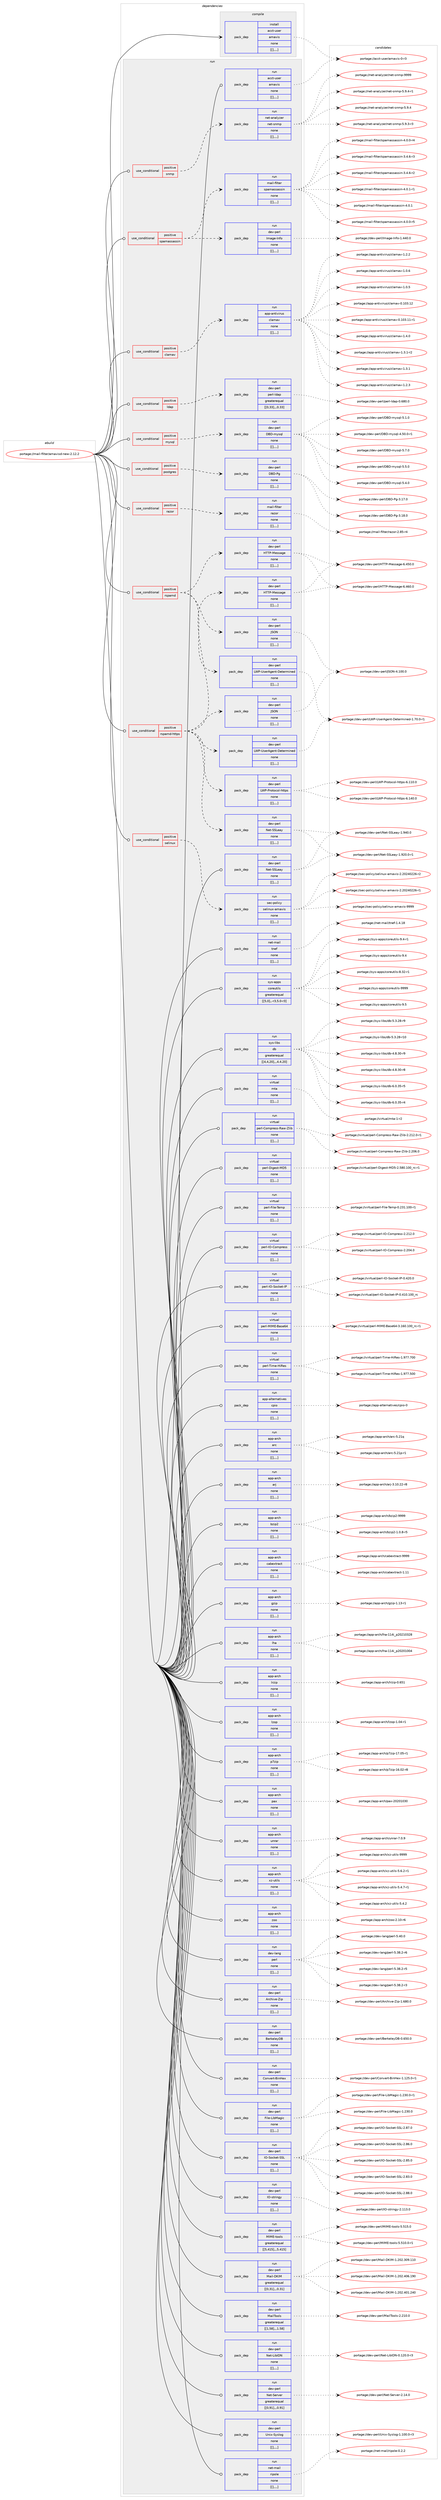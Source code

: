 digraph prolog {

# *************
# Graph options
# *************

newrank=true;
concentrate=true;
compound=true;
graph [rankdir=LR,fontname=Helvetica,fontsize=10,ranksep=1.5];#, ranksep=2.5, nodesep=0.2];
edge  [arrowhead=vee];
node  [fontname=Helvetica,fontsize=10];

# **********
# The ebuild
# **********

subgraph cluster_leftcol {
color=gray;
label=<<i>ebuild</i>>;
id [label="portage://mail-filter/amavisd-new-2.12.2", color=red, width=4, href="../mail-filter/amavisd-new-2.12.2.svg"];
}

# ****************
# The dependencies
# ****************

subgraph cluster_midcol {
color=gray;
label=<<i>dependencies</i>>;
subgraph cluster_compile {
fillcolor="#eeeeee";
style=filled;
label=<<i>compile</i>>;
subgraph pack212046 {
dependency287252 [label=<<TABLE BORDER="0" CELLBORDER="1" CELLSPACING="0" CELLPADDING="4" WIDTH="220"><TR><TD ROWSPAN="6" CELLPADDING="30">pack_dep</TD></TR><TR><TD WIDTH="110">install</TD></TR><TR><TD>acct-user</TD></TR><TR><TD>amavis</TD></TR><TR><TD>none</TD></TR><TR><TD>[[],,,,]</TD></TR></TABLE>>, shape=none, color=blue];
}
id:e -> dependency287252:w [weight=20,style="solid",arrowhead="vee"];
}
subgraph cluster_compileandrun {
fillcolor="#eeeeee";
style=filled;
label=<<i>compile and run</i>>;
}
subgraph cluster_run {
fillcolor="#eeeeee";
style=filled;
label=<<i>run</i>>;
subgraph cond72902 {
dependency287253 [label=<<TABLE BORDER="0" CELLBORDER="1" CELLSPACING="0" CELLPADDING="4"><TR><TD ROWSPAN="3" CELLPADDING="10">use_conditional</TD></TR><TR><TD>positive</TD></TR><TR><TD>clamav</TD></TR></TABLE>>, shape=none, color=red];
subgraph pack212047 {
dependency287254 [label=<<TABLE BORDER="0" CELLBORDER="1" CELLSPACING="0" CELLPADDING="4" WIDTH="220"><TR><TD ROWSPAN="6" CELLPADDING="30">pack_dep</TD></TR><TR><TD WIDTH="110">run</TD></TR><TR><TD>app-antivirus</TD></TR><TR><TD>clamav</TD></TR><TR><TD>none</TD></TR><TR><TD>[[],,,,]</TD></TR></TABLE>>, shape=none, color=blue];
}
dependency287253:e -> dependency287254:w [weight=20,style="dashed",arrowhead="vee"];
}
id:e -> dependency287253:w [weight=20,style="solid",arrowhead="odot"];
subgraph cond72903 {
dependency287255 [label=<<TABLE BORDER="0" CELLBORDER="1" CELLSPACING="0" CELLPADDING="4"><TR><TD ROWSPAN="3" CELLPADDING="10">use_conditional</TD></TR><TR><TD>positive</TD></TR><TR><TD>ldap</TD></TR></TABLE>>, shape=none, color=red];
subgraph pack212048 {
dependency287256 [label=<<TABLE BORDER="0" CELLBORDER="1" CELLSPACING="0" CELLPADDING="4" WIDTH="220"><TR><TD ROWSPAN="6" CELLPADDING="30">pack_dep</TD></TR><TR><TD WIDTH="110">run</TD></TR><TR><TD>dev-perl</TD></TR><TR><TD>perl-ldap</TD></TR><TR><TD>greaterequal</TD></TR><TR><TD>[[0,33],,,0.33]</TD></TR></TABLE>>, shape=none, color=blue];
}
dependency287255:e -> dependency287256:w [weight=20,style="dashed",arrowhead="vee"];
}
id:e -> dependency287255:w [weight=20,style="solid",arrowhead="odot"];
subgraph cond72904 {
dependency287257 [label=<<TABLE BORDER="0" CELLBORDER="1" CELLSPACING="0" CELLPADDING="4"><TR><TD ROWSPAN="3" CELLPADDING="10">use_conditional</TD></TR><TR><TD>positive</TD></TR><TR><TD>mysql</TD></TR></TABLE>>, shape=none, color=red];
subgraph pack212049 {
dependency287258 [label=<<TABLE BORDER="0" CELLBORDER="1" CELLSPACING="0" CELLPADDING="4" WIDTH="220"><TR><TD ROWSPAN="6" CELLPADDING="30">pack_dep</TD></TR><TR><TD WIDTH="110">run</TD></TR><TR><TD>dev-perl</TD></TR><TR><TD>DBD-mysql</TD></TR><TR><TD>none</TD></TR><TR><TD>[[],,,,]</TD></TR></TABLE>>, shape=none, color=blue];
}
dependency287257:e -> dependency287258:w [weight=20,style="dashed",arrowhead="vee"];
}
id:e -> dependency287257:w [weight=20,style="solid",arrowhead="odot"];
subgraph cond72905 {
dependency287259 [label=<<TABLE BORDER="0" CELLBORDER="1" CELLSPACING="0" CELLPADDING="4"><TR><TD ROWSPAN="3" CELLPADDING="10">use_conditional</TD></TR><TR><TD>positive</TD></TR><TR><TD>postgres</TD></TR></TABLE>>, shape=none, color=red];
subgraph pack212050 {
dependency287260 [label=<<TABLE BORDER="0" CELLBORDER="1" CELLSPACING="0" CELLPADDING="4" WIDTH="220"><TR><TD ROWSPAN="6" CELLPADDING="30">pack_dep</TD></TR><TR><TD WIDTH="110">run</TD></TR><TR><TD>dev-perl</TD></TR><TR><TD>DBD-Pg</TD></TR><TR><TD>none</TD></TR><TR><TD>[[],,,,]</TD></TR></TABLE>>, shape=none, color=blue];
}
dependency287259:e -> dependency287260:w [weight=20,style="dashed",arrowhead="vee"];
}
id:e -> dependency287259:w [weight=20,style="solid",arrowhead="odot"];
subgraph cond72906 {
dependency287261 [label=<<TABLE BORDER="0" CELLBORDER="1" CELLSPACING="0" CELLPADDING="4"><TR><TD ROWSPAN="3" CELLPADDING="10">use_conditional</TD></TR><TR><TD>positive</TD></TR><TR><TD>razor</TD></TR></TABLE>>, shape=none, color=red];
subgraph pack212051 {
dependency287262 [label=<<TABLE BORDER="0" CELLBORDER="1" CELLSPACING="0" CELLPADDING="4" WIDTH="220"><TR><TD ROWSPAN="6" CELLPADDING="30">pack_dep</TD></TR><TR><TD WIDTH="110">run</TD></TR><TR><TD>mail-filter</TD></TR><TR><TD>razor</TD></TR><TR><TD>none</TD></TR><TR><TD>[[],,,,]</TD></TR></TABLE>>, shape=none, color=blue];
}
dependency287261:e -> dependency287262:w [weight=20,style="dashed",arrowhead="vee"];
}
id:e -> dependency287261:w [weight=20,style="solid",arrowhead="odot"];
subgraph cond72907 {
dependency287263 [label=<<TABLE BORDER="0" CELLBORDER="1" CELLSPACING="0" CELLPADDING="4"><TR><TD ROWSPAN="3" CELLPADDING="10">use_conditional</TD></TR><TR><TD>positive</TD></TR><TR><TD>rspamd</TD></TR></TABLE>>, shape=none, color=red];
subgraph pack212052 {
dependency287264 [label=<<TABLE BORDER="0" CELLBORDER="1" CELLSPACING="0" CELLPADDING="4" WIDTH="220"><TR><TD ROWSPAN="6" CELLPADDING="30">pack_dep</TD></TR><TR><TD WIDTH="110">run</TD></TR><TR><TD>dev-perl</TD></TR><TR><TD>HTTP-Message</TD></TR><TR><TD>none</TD></TR><TR><TD>[[],,,,]</TD></TR></TABLE>>, shape=none, color=blue];
}
dependency287263:e -> dependency287264:w [weight=20,style="dashed",arrowhead="vee"];
subgraph pack212053 {
dependency287265 [label=<<TABLE BORDER="0" CELLBORDER="1" CELLSPACING="0" CELLPADDING="4" WIDTH="220"><TR><TD ROWSPAN="6" CELLPADDING="30">pack_dep</TD></TR><TR><TD WIDTH="110">run</TD></TR><TR><TD>dev-perl</TD></TR><TR><TD>JSON</TD></TR><TR><TD>none</TD></TR><TR><TD>[[],,,,]</TD></TR></TABLE>>, shape=none, color=blue];
}
dependency287263:e -> dependency287265:w [weight=20,style="dashed",arrowhead="vee"];
subgraph pack212054 {
dependency287266 [label=<<TABLE BORDER="0" CELLBORDER="1" CELLSPACING="0" CELLPADDING="4" WIDTH="220"><TR><TD ROWSPAN="6" CELLPADDING="30">pack_dep</TD></TR><TR><TD WIDTH="110">run</TD></TR><TR><TD>dev-perl</TD></TR><TR><TD>LWP-UserAgent-Determined</TD></TR><TR><TD>none</TD></TR><TR><TD>[[],,,,]</TD></TR></TABLE>>, shape=none, color=blue];
}
dependency287263:e -> dependency287266:w [weight=20,style="dashed",arrowhead="vee"];
}
id:e -> dependency287263:w [weight=20,style="solid",arrowhead="odot"];
subgraph cond72908 {
dependency287267 [label=<<TABLE BORDER="0" CELLBORDER="1" CELLSPACING="0" CELLPADDING="4"><TR><TD ROWSPAN="3" CELLPADDING="10">use_conditional</TD></TR><TR><TD>positive</TD></TR><TR><TD>rspamd-https</TD></TR></TABLE>>, shape=none, color=red];
subgraph pack212055 {
dependency287268 [label=<<TABLE BORDER="0" CELLBORDER="1" CELLSPACING="0" CELLPADDING="4" WIDTH="220"><TR><TD ROWSPAN="6" CELLPADDING="30">pack_dep</TD></TR><TR><TD WIDTH="110">run</TD></TR><TR><TD>dev-perl</TD></TR><TR><TD>HTTP-Message</TD></TR><TR><TD>none</TD></TR><TR><TD>[[],,,,]</TD></TR></TABLE>>, shape=none, color=blue];
}
dependency287267:e -> dependency287268:w [weight=20,style="dashed",arrowhead="vee"];
subgraph pack212056 {
dependency287269 [label=<<TABLE BORDER="0" CELLBORDER="1" CELLSPACING="0" CELLPADDING="4" WIDTH="220"><TR><TD ROWSPAN="6" CELLPADDING="30">pack_dep</TD></TR><TR><TD WIDTH="110">run</TD></TR><TR><TD>dev-perl</TD></TR><TR><TD>JSON</TD></TR><TR><TD>none</TD></TR><TR><TD>[[],,,,]</TD></TR></TABLE>>, shape=none, color=blue];
}
dependency287267:e -> dependency287269:w [weight=20,style="dashed",arrowhead="vee"];
subgraph pack212057 {
dependency287270 [label=<<TABLE BORDER="0" CELLBORDER="1" CELLSPACING="0" CELLPADDING="4" WIDTH="220"><TR><TD ROWSPAN="6" CELLPADDING="30">pack_dep</TD></TR><TR><TD WIDTH="110">run</TD></TR><TR><TD>dev-perl</TD></TR><TR><TD>LWP-UserAgent-Determined</TD></TR><TR><TD>none</TD></TR><TR><TD>[[],,,,]</TD></TR></TABLE>>, shape=none, color=blue];
}
dependency287267:e -> dependency287270:w [weight=20,style="dashed",arrowhead="vee"];
subgraph pack212058 {
dependency287271 [label=<<TABLE BORDER="0" CELLBORDER="1" CELLSPACING="0" CELLPADDING="4" WIDTH="220"><TR><TD ROWSPAN="6" CELLPADDING="30">pack_dep</TD></TR><TR><TD WIDTH="110">run</TD></TR><TR><TD>dev-perl</TD></TR><TR><TD>LWP-Protocol-https</TD></TR><TR><TD>none</TD></TR><TR><TD>[[],,,,]</TD></TR></TABLE>>, shape=none, color=blue];
}
dependency287267:e -> dependency287271:w [weight=20,style="dashed",arrowhead="vee"];
subgraph pack212059 {
dependency287272 [label=<<TABLE BORDER="0" CELLBORDER="1" CELLSPACING="0" CELLPADDING="4" WIDTH="220"><TR><TD ROWSPAN="6" CELLPADDING="30">pack_dep</TD></TR><TR><TD WIDTH="110">run</TD></TR><TR><TD>dev-perl</TD></TR><TR><TD>Net-SSLeay</TD></TR><TR><TD>none</TD></TR><TR><TD>[[],,,,]</TD></TR></TABLE>>, shape=none, color=blue];
}
dependency287267:e -> dependency287272:w [weight=20,style="dashed",arrowhead="vee"];
}
id:e -> dependency287267:w [weight=20,style="solid",arrowhead="odot"];
subgraph cond72909 {
dependency287273 [label=<<TABLE BORDER="0" CELLBORDER="1" CELLSPACING="0" CELLPADDING="4"><TR><TD ROWSPAN="3" CELLPADDING="10">use_conditional</TD></TR><TR><TD>positive</TD></TR><TR><TD>selinux</TD></TR></TABLE>>, shape=none, color=red];
subgraph pack212060 {
dependency287274 [label=<<TABLE BORDER="0" CELLBORDER="1" CELLSPACING="0" CELLPADDING="4" WIDTH="220"><TR><TD ROWSPAN="6" CELLPADDING="30">pack_dep</TD></TR><TR><TD WIDTH="110">run</TD></TR><TR><TD>sec-policy</TD></TR><TR><TD>selinux-amavis</TD></TR><TR><TD>none</TD></TR><TR><TD>[[],,,,]</TD></TR></TABLE>>, shape=none, color=blue];
}
dependency287273:e -> dependency287274:w [weight=20,style="dashed",arrowhead="vee"];
}
id:e -> dependency287273:w [weight=20,style="solid",arrowhead="odot"];
subgraph cond72910 {
dependency287275 [label=<<TABLE BORDER="0" CELLBORDER="1" CELLSPACING="0" CELLPADDING="4"><TR><TD ROWSPAN="3" CELLPADDING="10">use_conditional</TD></TR><TR><TD>positive</TD></TR><TR><TD>snmp</TD></TR></TABLE>>, shape=none, color=red];
subgraph pack212061 {
dependency287276 [label=<<TABLE BORDER="0" CELLBORDER="1" CELLSPACING="0" CELLPADDING="4" WIDTH="220"><TR><TD ROWSPAN="6" CELLPADDING="30">pack_dep</TD></TR><TR><TD WIDTH="110">run</TD></TR><TR><TD>net-analyzer</TD></TR><TR><TD>net-snmp</TD></TR><TR><TD>none</TD></TR><TR><TD>[[],,,,]</TD></TR></TABLE>>, shape=none, color=blue];
}
dependency287275:e -> dependency287276:w [weight=20,style="dashed",arrowhead="vee"];
}
id:e -> dependency287275:w [weight=20,style="solid",arrowhead="odot"];
subgraph cond72911 {
dependency287277 [label=<<TABLE BORDER="0" CELLBORDER="1" CELLSPACING="0" CELLPADDING="4"><TR><TD ROWSPAN="3" CELLPADDING="10">use_conditional</TD></TR><TR><TD>positive</TD></TR><TR><TD>spamassassin</TD></TR></TABLE>>, shape=none, color=red];
subgraph pack212062 {
dependency287278 [label=<<TABLE BORDER="0" CELLBORDER="1" CELLSPACING="0" CELLPADDING="4" WIDTH="220"><TR><TD ROWSPAN="6" CELLPADDING="30">pack_dep</TD></TR><TR><TD WIDTH="110">run</TD></TR><TR><TD>mail-filter</TD></TR><TR><TD>spamassassin</TD></TR><TR><TD>none</TD></TR><TR><TD>[[],,,,]</TD></TR></TABLE>>, shape=none, color=blue];
}
dependency287277:e -> dependency287278:w [weight=20,style="dashed",arrowhead="vee"];
subgraph pack212063 {
dependency287279 [label=<<TABLE BORDER="0" CELLBORDER="1" CELLSPACING="0" CELLPADDING="4" WIDTH="220"><TR><TD ROWSPAN="6" CELLPADDING="30">pack_dep</TD></TR><TR><TD WIDTH="110">run</TD></TR><TR><TD>dev-perl</TD></TR><TR><TD>Image-Info</TD></TR><TR><TD>none</TD></TR><TR><TD>[[],,,,]</TD></TR></TABLE>>, shape=none, color=blue];
}
dependency287277:e -> dependency287279:w [weight=20,style="dashed",arrowhead="vee"];
}
id:e -> dependency287277:w [weight=20,style="solid",arrowhead="odot"];
subgraph pack212064 {
dependency287280 [label=<<TABLE BORDER="0" CELLBORDER="1" CELLSPACING="0" CELLPADDING="4" WIDTH="220"><TR><TD ROWSPAN="6" CELLPADDING="30">pack_dep</TD></TR><TR><TD WIDTH="110">run</TD></TR><TR><TD>acct-user</TD></TR><TR><TD>amavis</TD></TR><TR><TD>none</TD></TR><TR><TD>[[],,,,]</TD></TR></TABLE>>, shape=none, color=blue];
}
id:e -> dependency287280:w [weight=20,style="solid",arrowhead="odot"];
subgraph pack212065 {
dependency287281 [label=<<TABLE BORDER="0" CELLBORDER="1" CELLSPACING="0" CELLPADDING="4" WIDTH="220"><TR><TD ROWSPAN="6" CELLPADDING="30">pack_dep</TD></TR><TR><TD WIDTH="110">run</TD></TR><TR><TD>app-alternatives</TD></TR><TR><TD>cpio</TD></TR><TR><TD>none</TD></TR><TR><TD>[[],,,,]</TD></TR></TABLE>>, shape=none, color=blue];
}
id:e -> dependency287281:w [weight=20,style="solid",arrowhead="odot"];
subgraph pack212066 {
dependency287282 [label=<<TABLE BORDER="0" CELLBORDER="1" CELLSPACING="0" CELLPADDING="4" WIDTH="220"><TR><TD ROWSPAN="6" CELLPADDING="30">pack_dep</TD></TR><TR><TD WIDTH="110">run</TD></TR><TR><TD>app-arch</TD></TR><TR><TD>arc</TD></TR><TR><TD>none</TD></TR><TR><TD>[[],,,,]</TD></TR></TABLE>>, shape=none, color=blue];
}
id:e -> dependency287282:w [weight=20,style="solid",arrowhead="odot"];
subgraph pack212067 {
dependency287283 [label=<<TABLE BORDER="0" CELLBORDER="1" CELLSPACING="0" CELLPADDING="4" WIDTH="220"><TR><TD ROWSPAN="6" CELLPADDING="30">pack_dep</TD></TR><TR><TD WIDTH="110">run</TD></TR><TR><TD>app-arch</TD></TR><TR><TD>arj</TD></TR><TR><TD>none</TD></TR><TR><TD>[[],,,,]</TD></TR></TABLE>>, shape=none, color=blue];
}
id:e -> dependency287283:w [weight=20,style="solid",arrowhead="odot"];
subgraph pack212068 {
dependency287284 [label=<<TABLE BORDER="0" CELLBORDER="1" CELLSPACING="0" CELLPADDING="4" WIDTH="220"><TR><TD ROWSPAN="6" CELLPADDING="30">pack_dep</TD></TR><TR><TD WIDTH="110">run</TD></TR><TR><TD>app-arch</TD></TR><TR><TD>bzip2</TD></TR><TR><TD>none</TD></TR><TR><TD>[[],,,,]</TD></TR></TABLE>>, shape=none, color=blue];
}
id:e -> dependency287284:w [weight=20,style="solid",arrowhead="odot"];
subgraph pack212069 {
dependency287285 [label=<<TABLE BORDER="0" CELLBORDER="1" CELLSPACING="0" CELLPADDING="4" WIDTH="220"><TR><TD ROWSPAN="6" CELLPADDING="30">pack_dep</TD></TR><TR><TD WIDTH="110">run</TD></TR><TR><TD>app-arch</TD></TR><TR><TD>cabextract</TD></TR><TR><TD>none</TD></TR><TR><TD>[[],,,,]</TD></TR></TABLE>>, shape=none, color=blue];
}
id:e -> dependency287285:w [weight=20,style="solid",arrowhead="odot"];
subgraph pack212070 {
dependency287286 [label=<<TABLE BORDER="0" CELLBORDER="1" CELLSPACING="0" CELLPADDING="4" WIDTH="220"><TR><TD ROWSPAN="6" CELLPADDING="30">pack_dep</TD></TR><TR><TD WIDTH="110">run</TD></TR><TR><TD>app-arch</TD></TR><TR><TD>gzip</TD></TR><TR><TD>none</TD></TR><TR><TD>[[],,,,]</TD></TR></TABLE>>, shape=none, color=blue];
}
id:e -> dependency287286:w [weight=20,style="solid",arrowhead="odot"];
subgraph pack212071 {
dependency287287 [label=<<TABLE BORDER="0" CELLBORDER="1" CELLSPACING="0" CELLPADDING="4" WIDTH="220"><TR><TD ROWSPAN="6" CELLPADDING="30">pack_dep</TD></TR><TR><TD WIDTH="110">run</TD></TR><TR><TD>app-arch</TD></TR><TR><TD>lha</TD></TR><TR><TD>none</TD></TR><TR><TD>[[],,,,]</TD></TR></TABLE>>, shape=none, color=blue];
}
id:e -> dependency287287:w [weight=20,style="solid",arrowhead="odot"];
subgraph pack212072 {
dependency287288 [label=<<TABLE BORDER="0" CELLBORDER="1" CELLSPACING="0" CELLPADDING="4" WIDTH="220"><TR><TD ROWSPAN="6" CELLPADDING="30">pack_dep</TD></TR><TR><TD WIDTH="110">run</TD></TR><TR><TD>app-arch</TD></TR><TR><TD>lrzip</TD></TR><TR><TD>none</TD></TR><TR><TD>[[],,,,]</TD></TR></TABLE>>, shape=none, color=blue];
}
id:e -> dependency287288:w [weight=20,style="solid",arrowhead="odot"];
subgraph pack212073 {
dependency287289 [label=<<TABLE BORDER="0" CELLBORDER="1" CELLSPACING="0" CELLPADDING="4" WIDTH="220"><TR><TD ROWSPAN="6" CELLPADDING="30">pack_dep</TD></TR><TR><TD WIDTH="110">run</TD></TR><TR><TD>app-arch</TD></TR><TR><TD>lzop</TD></TR><TR><TD>none</TD></TR><TR><TD>[[],,,,]</TD></TR></TABLE>>, shape=none, color=blue];
}
id:e -> dependency287289:w [weight=20,style="solid",arrowhead="odot"];
subgraph pack212074 {
dependency287290 [label=<<TABLE BORDER="0" CELLBORDER="1" CELLSPACING="0" CELLPADDING="4" WIDTH="220"><TR><TD ROWSPAN="6" CELLPADDING="30">pack_dep</TD></TR><TR><TD WIDTH="110">run</TD></TR><TR><TD>app-arch</TD></TR><TR><TD>p7zip</TD></TR><TR><TD>none</TD></TR><TR><TD>[[],,,,]</TD></TR></TABLE>>, shape=none, color=blue];
}
id:e -> dependency287290:w [weight=20,style="solid",arrowhead="odot"];
subgraph pack212075 {
dependency287291 [label=<<TABLE BORDER="0" CELLBORDER="1" CELLSPACING="0" CELLPADDING="4" WIDTH="220"><TR><TD ROWSPAN="6" CELLPADDING="30">pack_dep</TD></TR><TR><TD WIDTH="110">run</TD></TR><TR><TD>app-arch</TD></TR><TR><TD>pax</TD></TR><TR><TD>none</TD></TR><TR><TD>[[],,,,]</TD></TR></TABLE>>, shape=none, color=blue];
}
id:e -> dependency287291:w [weight=20,style="solid",arrowhead="odot"];
subgraph pack212076 {
dependency287292 [label=<<TABLE BORDER="0" CELLBORDER="1" CELLSPACING="0" CELLPADDING="4" WIDTH="220"><TR><TD ROWSPAN="6" CELLPADDING="30">pack_dep</TD></TR><TR><TD WIDTH="110">run</TD></TR><TR><TD>app-arch</TD></TR><TR><TD>unrar</TD></TR><TR><TD>none</TD></TR><TR><TD>[[],,,,]</TD></TR></TABLE>>, shape=none, color=blue];
}
id:e -> dependency287292:w [weight=20,style="solid",arrowhead="odot"];
subgraph pack212077 {
dependency287293 [label=<<TABLE BORDER="0" CELLBORDER="1" CELLSPACING="0" CELLPADDING="4" WIDTH="220"><TR><TD ROWSPAN="6" CELLPADDING="30">pack_dep</TD></TR><TR><TD WIDTH="110">run</TD></TR><TR><TD>app-arch</TD></TR><TR><TD>xz-utils</TD></TR><TR><TD>none</TD></TR><TR><TD>[[],,,,]</TD></TR></TABLE>>, shape=none, color=blue];
}
id:e -> dependency287293:w [weight=20,style="solid",arrowhead="odot"];
subgraph pack212078 {
dependency287294 [label=<<TABLE BORDER="0" CELLBORDER="1" CELLSPACING="0" CELLPADDING="4" WIDTH="220"><TR><TD ROWSPAN="6" CELLPADDING="30">pack_dep</TD></TR><TR><TD WIDTH="110">run</TD></TR><TR><TD>app-arch</TD></TR><TR><TD>zoo</TD></TR><TR><TD>none</TD></TR><TR><TD>[[],,,,]</TD></TR></TABLE>>, shape=none, color=blue];
}
id:e -> dependency287294:w [weight=20,style="solid",arrowhead="odot"];
subgraph pack212079 {
dependency287295 [label=<<TABLE BORDER="0" CELLBORDER="1" CELLSPACING="0" CELLPADDING="4" WIDTH="220"><TR><TD ROWSPAN="6" CELLPADDING="30">pack_dep</TD></TR><TR><TD WIDTH="110">run</TD></TR><TR><TD>dev-lang</TD></TR><TR><TD>perl</TD></TR><TR><TD>none</TD></TR><TR><TD>[[],,,,]</TD></TR></TABLE>>, shape=none, color=blue];
}
id:e -> dependency287295:w [weight=20,style="solid",arrowhead="odot"];
subgraph pack212080 {
dependency287296 [label=<<TABLE BORDER="0" CELLBORDER="1" CELLSPACING="0" CELLPADDING="4" WIDTH="220"><TR><TD ROWSPAN="6" CELLPADDING="30">pack_dep</TD></TR><TR><TD WIDTH="110">run</TD></TR><TR><TD>dev-perl</TD></TR><TR><TD>Archive-Zip</TD></TR><TR><TD>none</TD></TR><TR><TD>[[],,,,]</TD></TR></TABLE>>, shape=none, color=blue];
}
id:e -> dependency287296:w [weight=20,style="solid",arrowhead="odot"];
subgraph pack212081 {
dependency287297 [label=<<TABLE BORDER="0" CELLBORDER="1" CELLSPACING="0" CELLPADDING="4" WIDTH="220"><TR><TD ROWSPAN="6" CELLPADDING="30">pack_dep</TD></TR><TR><TD WIDTH="110">run</TD></TR><TR><TD>dev-perl</TD></TR><TR><TD>BerkeleyDB</TD></TR><TR><TD>none</TD></TR><TR><TD>[[],,,,]</TD></TR></TABLE>>, shape=none, color=blue];
}
id:e -> dependency287297:w [weight=20,style="solid",arrowhead="odot"];
subgraph pack212082 {
dependency287298 [label=<<TABLE BORDER="0" CELLBORDER="1" CELLSPACING="0" CELLPADDING="4" WIDTH="220"><TR><TD ROWSPAN="6" CELLPADDING="30">pack_dep</TD></TR><TR><TD WIDTH="110">run</TD></TR><TR><TD>dev-perl</TD></TR><TR><TD>Convert-BinHex</TD></TR><TR><TD>none</TD></TR><TR><TD>[[],,,,]</TD></TR></TABLE>>, shape=none, color=blue];
}
id:e -> dependency287298:w [weight=20,style="solid",arrowhead="odot"];
subgraph pack212083 {
dependency287299 [label=<<TABLE BORDER="0" CELLBORDER="1" CELLSPACING="0" CELLPADDING="4" WIDTH="220"><TR><TD ROWSPAN="6" CELLPADDING="30">pack_dep</TD></TR><TR><TD WIDTH="110">run</TD></TR><TR><TD>dev-perl</TD></TR><TR><TD>File-LibMagic</TD></TR><TR><TD>none</TD></TR><TR><TD>[[],,,,]</TD></TR></TABLE>>, shape=none, color=blue];
}
id:e -> dependency287299:w [weight=20,style="solid",arrowhead="odot"];
subgraph pack212084 {
dependency287300 [label=<<TABLE BORDER="0" CELLBORDER="1" CELLSPACING="0" CELLPADDING="4" WIDTH="220"><TR><TD ROWSPAN="6" CELLPADDING="30">pack_dep</TD></TR><TR><TD WIDTH="110">run</TD></TR><TR><TD>dev-perl</TD></TR><TR><TD>IO-Socket-SSL</TD></TR><TR><TD>none</TD></TR><TR><TD>[[],,,,]</TD></TR></TABLE>>, shape=none, color=blue];
}
id:e -> dependency287300:w [weight=20,style="solid",arrowhead="odot"];
subgraph pack212085 {
dependency287301 [label=<<TABLE BORDER="0" CELLBORDER="1" CELLSPACING="0" CELLPADDING="4" WIDTH="220"><TR><TD ROWSPAN="6" CELLPADDING="30">pack_dep</TD></TR><TR><TD WIDTH="110">run</TD></TR><TR><TD>dev-perl</TD></TR><TR><TD>IO-stringy</TD></TR><TR><TD>none</TD></TR><TR><TD>[[],,,,]</TD></TR></TABLE>>, shape=none, color=blue];
}
id:e -> dependency287301:w [weight=20,style="solid",arrowhead="odot"];
subgraph pack212086 {
dependency287302 [label=<<TABLE BORDER="0" CELLBORDER="1" CELLSPACING="0" CELLPADDING="4" WIDTH="220"><TR><TD ROWSPAN="6" CELLPADDING="30">pack_dep</TD></TR><TR><TD WIDTH="110">run</TD></TR><TR><TD>dev-perl</TD></TR><TR><TD>MIME-tools</TD></TR><TR><TD>greaterequal</TD></TR><TR><TD>[[5,415],,,5.415]</TD></TR></TABLE>>, shape=none, color=blue];
}
id:e -> dependency287302:w [weight=20,style="solid",arrowhead="odot"];
subgraph pack212087 {
dependency287303 [label=<<TABLE BORDER="0" CELLBORDER="1" CELLSPACING="0" CELLPADDING="4" WIDTH="220"><TR><TD ROWSPAN="6" CELLPADDING="30">pack_dep</TD></TR><TR><TD WIDTH="110">run</TD></TR><TR><TD>dev-perl</TD></TR><TR><TD>Mail-DKIM</TD></TR><TR><TD>greaterequal</TD></TR><TR><TD>[[0,31],,,0.31]</TD></TR></TABLE>>, shape=none, color=blue];
}
id:e -> dependency287303:w [weight=20,style="solid",arrowhead="odot"];
subgraph pack212088 {
dependency287304 [label=<<TABLE BORDER="0" CELLBORDER="1" CELLSPACING="0" CELLPADDING="4" WIDTH="220"><TR><TD ROWSPAN="6" CELLPADDING="30">pack_dep</TD></TR><TR><TD WIDTH="110">run</TD></TR><TR><TD>dev-perl</TD></TR><TR><TD>MailTools</TD></TR><TR><TD>greaterequal</TD></TR><TR><TD>[[1,58],,,1.58]</TD></TR></TABLE>>, shape=none, color=blue];
}
id:e -> dependency287304:w [weight=20,style="solid",arrowhead="odot"];
subgraph pack212089 {
dependency287305 [label=<<TABLE BORDER="0" CELLBORDER="1" CELLSPACING="0" CELLPADDING="4" WIDTH="220"><TR><TD ROWSPAN="6" CELLPADDING="30">pack_dep</TD></TR><TR><TD WIDTH="110">run</TD></TR><TR><TD>dev-perl</TD></TR><TR><TD>Net-LibIDN</TD></TR><TR><TD>none</TD></TR><TR><TD>[[],,,,]</TD></TR></TABLE>>, shape=none, color=blue];
}
id:e -> dependency287305:w [weight=20,style="solid",arrowhead="odot"];
subgraph pack212090 {
dependency287306 [label=<<TABLE BORDER="0" CELLBORDER="1" CELLSPACING="0" CELLPADDING="4" WIDTH="220"><TR><TD ROWSPAN="6" CELLPADDING="30">pack_dep</TD></TR><TR><TD WIDTH="110">run</TD></TR><TR><TD>dev-perl</TD></TR><TR><TD>Net-SSLeay</TD></TR><TR><TD>none</TD></TR><TR><TD>[[],,,,]</TD></TR></TABLE>>, shape=none, color=blue];
}
id:e -> dependency287306:w [weight=20,style="solid",arrowhead="odot"];
subgraph pack212091 {
dependency287307 [label=<<TABLE BORDER="0" CELLBORDER="1" CELLSPACING="0" CELLPADDING="4" WIDTH="220"><TR><TD ROWSPAN="6" CELLPADDING="30">pack_dep</TD></TR><TR><TD WIDTH="110">run</TD></TR><TR><TD>dev-perl</TD></TR><TR><TD>Net-Server</TD></TR><TR><TD>greaterequal</TD></TR><TR><TD>[[0,91],,,0.91]</TD></TR></TABLE>>, shape=none, color=blue];
}
id:e -> dependency287307:w [weight=20,style="solid",arrowhead="odot"];
subgraph pack212092 {
dependency287308 [label=<<TABLE BORDER="0" CELLBORDER="1" CELLSPACING="0" CELLPADDING="4" WIDTH="220"><TR><TD ROWSPAN="6" CELLPADDING="30">pack_dep</TD></TR><TR><TD WIDTH="110">run</TD></TR><TR><TD>dev-perl</TD></TR><TR><TD>Unix-Syslog</TD></TR><TR><TD>none</TD></TR><TR><TD>[[],,,,]</TD></TR></TABLE>>, shape=none, color=blue];
}
id:e -> dependency287308:w [weight=20,style="solid",arrowhead="odot"];
subgraph pack212093 {
dependency287309 [label=<<TABLE BORDER="0" CELLBORDER="1" CELLSPACING="0" CELLPADDING="4" WIDTH="220"><TR><TD ROWSPAN="6" CELLPADDING="30">pack_dep</TD></TR><TR><TD WIDTH="110">run</TD></TR><TR><TD>net-mail</TD></TR><TR><TD>ripole</TD></TR><TR><TD>none</TD></TR><TR><TD>[[],,,,]</TD></TR></TABLE>>, shape=none, color=blue];
}
id:e -> dependency287309:w [weight=20,style="solid",arrowhead="odot"];
subgraph pack212094 {
dependency287310 [label=<<TABLE BORDER="0" CELLBORDER="1" CELLSPACING="0" CELLPADDING="4" WIDTH="220"><TR><TD ROWSPAN="6" CELLPADDING="30">pack_dep</TD></TR><TR><TD WIDTH="110">run</TD></TR><TR><TD>net-mail</TD></TR><TR><TD>tnef</TD></TR><TR><TD>none</TD></TR><TR><TD>[[],,,,]</TD></TR></TABLE>>, shape=none, color=blue];
}
id:e -> dependency287310:w [weight=20,style="solid",arrowhead="odot"];
subgraph pack212095 {
dependency287311 [label=<<TABLE BORDER="0" CELLBORDER="1" CELLSPACING="0" CELLPADDING="4" WIDTH="220"><TR><TD ROWSPAN="6" CELLPADDING="30">pack_dep</TD></TR><TR><TD WIDTH="110">run</TD></TR><TR><TD>sys-apps</TD></TR><TR><TD>coreutils</TD></TR><TR><TD>greaterequal</TD></TR><TR><TD>[[5,0],,-r3,5.0-r3]</TD></TR></TABLE>>, shape=none, color=blue];
}
id:e -> dependency287311:w [weight=20,style="solid",arrowhead="odot"];
subgraph pack212096 {
dependency287312 [label=<<TABLE BORDER="0" CELLBORDER="1" CELLSPACING="0" CELLPADDING="4" WIDTH="220"><TR><TD ROWSPAN="6" CELLPADDING="30">pack_dep</TD></TR><TR><TD WIDTH="110">run</TD></TR><TR><TD>sys-libs</TD></TR><TR><TD>db</TD></TR><TR><TD>greaterequal</TD></TR><TR><TD>[[4,4,20],,,4.4.20]</TD></TR></TABLE>>, shape=none, color=blue];
}
id:e -> dependency287312:w [weight=20,style="solid",arrowhead="odot"];
subgraph pack212097 {
dependency287313 [label=<<TABLE BORDER="0" CELLBORDER="1" CELLSPACING="0" CELLPADDING="4" WIDTH="220"><TR><TD ROWSPAN="6" CELLPADDING="30">pack_dep</TD></TR><TR><TD WIDTH="110">run</TD></TR><TR><TD>virtual</TD></TR><TR><TD>mta</TD></TR><TR><TD>none</TD></TR><TR><TD>[[],,,,]</TD></TR></TABLE>>, shape=none, color=blue];
}
id:e -> dependency287313:w [weight=20,style="solid",arrowhead="odot"];
subgraph pack212098 {
dependency287314 [label=<<TABLE BORDER="0" CELLBORDER="1" CELLSPACING="0" CELLPADDING="4" WIDTH="220"><TR><TD ROWSPAN="6" CELLPADDING="30">pack_dep</TD></TR><TR><TD WIDTH="110">run</TD></TR><TR><TD>virtual</TD></TR><TR><TD>perl-Compress-Raw-Zlib</TD></TR><TR><TD>none</TD></TR><TR><TD>[[],,,,]</TD></TR></TABLE>>, shape=none, color=blue];
}
id:e -> dependency287314:w [weight=20,style="solid",arrowhead="odot"];
subgraph pack212099 {
dependency287315 [label=<<TABLE BORDER="0" CELLBORDER="1" CELLSPACING="0" CELLPADDING="4" WIDTH="220"><TR><TD ROWSPAN="6" CELLPADDING="30">pack_dep</TD></TR><TR><TD WIDTH="110">run</TD></TR><TR><TD>virtual</TD></TR><TR><TD>perl-Digest-MD5</TD></TR><TR><TD>none</TD></TR><TR><TD>[[],,,,]</TD></TR></TABLE>>, shape=none, color=blue];
}
id:e -> dependency287315:w [weight=20,style="solid",arrowhead="odot"];
subgraph pack212100 {
dependency287316 [label=<<TABLE BORDER="0" CELLBORDER="1" CELLSPACING="0" CELLPADDING="4" WIDTH="220"><TR><TD ROWSPAN="6" CELLPADDING="30">pack_dep</TD></TR><TR><TD WIDTH="110">run</TD></TR><TR><TD>virtual</TD></TR><TR><TD>perl-File-Temp</TD></TR><TR><TD>none</TD></TR><TR><TD>[[],,,,]</TD></TR></TABLE>>, shape=none, color=blue];
}
id:e -> dependency287316:w [weight=20,style="solid",arrowhead="odot"];
subgraph pack212101 {
dependency287317 [label=<<TABLE BORDER="0" CELLBORDER="1" CELLSPACING="0" CELLPADDING="4" WIDTH="220"><TR><TD ROWSPAN="6" CELLPADDING="30">pack_dep</TD></TR><TR><TD WIDTH="110">run</TD></TR><TR><TD>virtual</TD></TR><TR><TD>perl-IO-Compress</TD></TR><TR><TD>none</TD></TR><TR><TD>[[],,,,]</TD></TR></TABLE>>, shape=none, color=blue];
}
id:e -> dependency287317:w [weight=20,style="solid",arrowhead="odot"];
subgraph pack212102 {
dependency287318 [label=<<TABLE BORDER="0" CELLBORDER="1" CELLSPACING="0" CELLPADDING="4" WIDTH="220"><TR><TD ROWSPAN="6" CELLPADDING="30">pack_dep</TD></TR><TR><TD WIDTH="110">run</TD></TR><TR><TD>virtual</TD></TR><TR><TD>perl-IO-Socket-IP</TD></TR><TR><TD>none</TD></TR><TR><TD>[[],,,,]</TD></TR></TABLE>>, shape=none, color=blue];
}
id:e -> dependency287318:w [weight=20,style="solid",arrowhead="odot"];
subgraph pack212103 {
dependency287319 [label=<<TABLE BORDER="0" CELLBORDER="1" CELLSPACING="0" CELLPADDING="4" WIDTH="220"><TR><TD ROWSPAN="6" CELLPADDING="30">pack_dep</TD></TR><TR><TD WIDTH="110">run</TD></TR><TR><TD>virtual</TD></TR><TR><TD>perl-MIME-Base64</TD></TR><TR><TD>none</TD></TR><TR><TD>[[],,,,]</TD></TR></TABLE>>, shape=none, color=blue];
}
id:e -> dependency287319:w [weight=20,style="solid",arrowhead="odot"];
subgraph pack212104 {
dependency287320 [label=<<TABLE BORDER="0" CELLBORDER="1" CELLSPACING="0" CELLPADDING="4" WIDTH="220"><TR><TD ROWSPAN="6" CELLPADDING="30">pack_dep</TD></TR><TR><TD WIDTH="110">run</TD></TR><TR><TD>virtual</TD></TR><TR><TD>perl-Time-HiRes</TD></TR><TR><TD>none</TD></TR><TR><TD>[[],,,,]</TD></TR></TABLE>>, shape=none, color=blue];
}
id:e -> dependency287320:w [weight=20,style="solid",arrowhead="odot"];
}
}

# **************
# The candidates
# **************

subgraph cluster_choices {
rank=same;
color=gray;
label=<<i>candidates</i>>;

subgraph choice212046 {
color=black;
nodesep=1;
choice9799991164511711510111447971099711810511545484511451 [label="portage://acct-user/amavis-0-r3", color=red, width=4,href="../acct-user/amavis-0-r3.svg"];
dependency287252:e -> choice9799991164511711510111447971099711810511545484511451:w [style=dotted,weight="100"];
}
subgraph choice212047 {
color=black;
nodesep=1;
choice97112112459711011610511810511411711547991089710997118454946524648 [label="portage://app-antivirus/clamav-1.4.0", color=red, width=4,href="../app-antivirus/clamav-1.4.0.svg"];
choice971121124597110116105118105114117115479910897109971184549465146494511450 [label="portage://app-antivirus/clamav-1.3.1-r2", color=red, width=4,href="../app-antivirus/clamav-1.3.1-r2.svg"];
choice97112112459711011610511810511411711547991089710997118454946514649 [label="portage://app-antivirus/clamav-1.3.1", color=red, width=4,href="../app-antivirus/clamav-1.3.1.svg"];
choice97112112459711011610511810511411711547991089710997118454946504651 [label="portage://app-antivirus/clamav-1.2.3", color=red, width=4,href="../app-antivirus/clamav-1.2.3.svg"];
choice97112112459711011610511810511411711547991089710997118454946504650 [label="portage://app-antivirus/clamav-1.2.2", color=red, width=4,href="../app-antivirus/clamav-1.2.2.svg"];
choice97112112459711011610511810511411711547991089710997118454946484654 [label="portage://app-antivirus/clamav-1.0.6", color=red, width=4,href="../app-antivirus/clamav-1.0.6.svg"];
choice97112112459711011610511810511411711547991089710997118454946484653 [label="portage://app-antivirus/clamav-1.0.5", color=red, width=4,href="../app-antivirus/clamav-1.0.5.svg"];
choice97112112459711011610511810511411711547991089710997118454846494851464950 [label="portage://app-antivirus/clamav-0.103.12", color=red, width=4,href="../app-antivirus/clamav-0.103.12.svg"];
choice971121124597110116105118105114117115479910897109971184548464948514649494511449 [label="portage://app-antivirus/clamav-0.103.11-r1", color=red, width=4,href="../app-antivirus/clamav-0.103.11-r1.svg"];
dependency287254:e -> choice97112112459711011610511810511411711547991089710997118454946524648:w [style=dotted,weight="100"];
dependency287254:e -> choice971121124597110116105118105114117115479910897109971184549465146494511450:w [style=dotted,weight="100"];
dependency287254:e -> choice97112112459711011610511810511411711547991089710997118454946514649:w [style=dotted,weight="100"];
dependency287254:e -> choice97112112459711011610511810511411711547991089710997118454946504651:w [style=dotted,weight="100"];
dependency287254:e -> choice97112112459711011610511810511411711547991089710997118454946504650:w [style=dotted,weight="100"];
dependency287254:e -> choice97112112459711011610511810511411711547991089710997118454946484654:w [style=dotted,weight="100"];
dependency287254:e -> choice97112112459711011610511810511411711547991089710997118454946484653:w [style=dotted,weight="100"];
dependency287254:e -> choice97112112459711011610511810511411711547991089710997118454846494851464950:w [style=dotted,weight="100"];
dependency287254:e -> choice971121124597110116105118105114117115479910897109971184548464948514649494511449:w [style=dotted,weight="100"];
}
subgraph choice212048 {
color=black;
nodesep=1;
choice100101118451121011141084711210111410845108100971124548465456484648 [label="portage://dev-perl/perl-ldap-0.680.0", color=red, width=4,href="../dev-perl/perl-ldap-0.680.0.svg"];
dependency287256:e -> choice100101118451121011141084711210111410845108100971124548465456484648:w [style=dotted,weight="100"];
}
subgraph choice212049 {
color=black;
nodesep=1;
choice100101118451121011141084768666845109121115113108455346554648 [label="portage://dev-perl/DBD-mysql-5.7.0", color=red, width=4,href="../dev-perl/DBD-mysql-5.7.0.svg"];
choice100101118451121011141084768666845109121115113108455346534648 [label="portage://dev-perl/DBD-mysql-5.5.0", color=red, width=4,href="../dev-perl/DBD-mysql-5.5.0.svg"];
choice100101118451121011141084768666845109121115113108455346524648 [label="portage://dev-perl/DBD-mysql-5.4.0", color=red, width=4,href="../dev-perl/DBD-mysql-5.4.0.svg"];
choice100101118451121011141084768666845109121115113108455346494648 [label="portage://dev-perl/DBD-mysql-5.1.0", color=red, width=4,href="../dev-perl/DBD-mysql-5.1.0.svg"];
choice100101118451121011141084768666845109121115113108455246534846484511449 [label="portage://dev-perl/DBD-mysql-4.50.0-r1", color=red, width=4,href="../dev-perl/DBD-mysql-4.50.0-r1.svg"];
dependency287258:e -> choice100101118451121011141084768666845109121115113108455346554648:w [style=dotted,weight="100"];
dependency287258:e -> choice100101118451121011141084768666845109121115113108455346534648:w [style=dotted,weight="100"];
dependency287258:e -> choice100101118451121011141084768666845109121115113108455346524648:w [style=dotted,weight="100"];
dependency287258:e -> choice100101118451121011141084768666845109121115113108455346494648:w [style=dotted,weight="100"];
dependency287258:e -> choice100101118451121011141084768666845109121115113108455246534846484511449:w [style=dotted,weight="100"];
}
subgraph choice212050 {
color=black;
nodesep=1;
choice1001011184511210111410847686668458010345514649564648 [label="portage://dev-perl/DBD-Pg-3.18.0", color=red, width=4,href="../dev-perl/DBD-Pg-3.18.0.svg"];
choice1001011184511210111410847686668458010345514649554648 [label="portage://dev-perl/DBD-Pg-3.17.0", color=red, width=4,href="../dev-perl/DBD-Pg-3.17.0.svg"];
dependency287260:e -> choice1001011184511210111410847686668458010345514649564648:w [style=dotted,weight="100"];
dependency287260:e -> choice1001011184511210111410847686668458010345514649554648:w [style=dotted,weight="100"];
}
subgraph choice212051 {
color=black;
nodesep=1;
choice1099710510845102105108116101114471149712211111445504656534511452 [label="portage://mail-filter/razor-2.85-r4", color=red, width=4,href="../mail-filter/razor-2.85-r4.svg"];
dependency287262:e -> choice1099710510845102105108116101114471149712211111445504656534511452:w [style=dotted,weight="100"];
}
subgraph choice212052 {
color=black;
nodesep=1;
choice1001011184511210111410847728484804577101115115971031014554465254484648 [label="portage://dev-perl/HTTP-Message-6.460.0", color=red, width=4,href="../dev-perl/HTTP-Message-6.460.0.svg"];
choice1001011184511210111410847728484804577101115115971031014554465253484648 [label="portage://dev-perl/HTTP-Message-6.450.0", color=red, width=4,href="../dev-perl/HTTP-Message-6.450.0.svg"];
dependency287264:e -> choice1001011184511210111410847728484804577101115115971031014554465254484648:w [style=dotted,weight="100"];
dependency287264:e -> choice1001011184511210111410847728484804577101115115971031014554465253484648:w [style=dotted,weight="100"];
}
subgraph choice212053 {
color=black;
nodesep=1;
choice1001011184511210111410847748379784552464948484648 [label="portage://dev-perl/JSON-4.100.0", color=red, width=4,href="../dev-perl/JSON-4.100.0.svg"];
dependency287265:e -> choice1001011184511210111410847748379784552464948484648:w [style=dotted,weight="100"];
}
subgraph choice212054 {
color=black;
nodesep=1;
choice10010111845112101114108477687804585115101114651031011101164568101116101114109105110101100454946554846484511449 [label="portage://dev-perl/LWP-UserAgent-Determined-1.70.0-r1", color=red, width=4,href="../dev-perl/LWP-UserAgent-Determined-1.70.0-r1.svg"];
dependency287266:e -> choice10010111845112101114108477687804585115101114651031011101164568101116101114109105110101100454946554846484511449:w [style=dotted,weight="100"];
}
subgraph choice212055 {
color=black;
nodesep=1;
choice1001011184511210111410847728484804577101115115971031014554465254484648 [label="portage://dev-perl/HTTP-Message-6.460.0", color=red, width=4,href="../dev-perl/HTTP-Message-6.460.0.svg"];
choice1001011184511210111410847728484804577101115115971031014554465253484648 [label="portage://dev-perl/HTTP-Message-6.450.0", color=red, width=4,href="../dev-perl/HTTP-Message-6.450.0.svg"];
dependency287268:e -> choice1001011184511210111410847728484804577101115115971031014554465254484648:w [style=dotted,weight="100"];
dependency287268:e -> choice1001011184511210111410847728484804577101115115971031014554465253484648:w [style=dotted,weight="100"];
}
subgraph choice212056 {
color=black;
nodesep=1;
choice1001011184511210111410847748379784552464948484648 [label="portage://dev-perl/JSON-4.100.0", color=red, width=4,href="../dev-perl/JSON-4.100.0.svg"];
dependency287269:e -> choice1001011184511210111410847748379784552464948484648:w [style=dotted,weight="100"];
}
subgraph choice212057 {
color=black;
nodesep=1;
choice10010111845112101114108477687804585115101114651031011101164568101116101114109105110101100454946554846484511449 [label="portage://dev-perl/LWP-UserAgent-Determined-1.70.0-r1", color=red, width=4,href="../dev-perl/LWP-UserAgent-Determined-1.70.0-r1.svg"];
dependency287270:e -> choice10010111845112101114108477687804585115101114651031011101164568101116101114109105110101100454946554846484511449:w [style=dotted,weight="100"];
}
subgraph choice212058 {
color=black;
nodesep=1;
choice1001011184511210111410847768780458011411111611199111108451041161161121154554464952484648 [label="portage://dev-perl/LWP-Protocol-https-6.140.0", color=red, width=4,href="../dev-perl/LWP-Protocol-https-6.140.0.svg"];
choice1001011184511210111410847768780458011411111611199111108451041161161121154554464949484648 [label="portage://dev-perl/LWP-Protocol-https-6.110.0", color=red, width=4,href="../dev-perl/LWP-Protocol-https-6.110.0.svg"];
dependency287271:e -> choice1001011184511210111410847768780458011411111611199111108451041161161121154554464952484648:w [style=dotted,weight="100"];
dependency287271:e -> choice1001011184511210111410847768780458011411111611199111108451041161161121154554464949484648:w [style=dotted,weight="100"];
}
subgraph choice212059 {
color=black;
nodesep=1;
choice10010111845112101114108477810111645838376101971214549465752484648 [label="portage://dev-perl/Net-SSLeay-1.940.0", color=red, width=4,href="../dev-perl/Net-SSLeay-1.940.0.svg"];
choice100101118451121011141084778101116458383761019712145494657504846484511449 [label="portage://dev-perl/Net-SSLeay-1.920.0-r1", color=red, width=4,href="../dev-perl/Net-SSLeay-1.920.0-r1.svg"];
dependency287272:e -> choice10010111845112101114108477810111645838376101971214549465752484648:w [style=dotted,weight="100"];
dependency287272:e -> choice100101118451121011141084778101116458383761019712145494657504846484511449:w [style=dotted,weight="100"];
}
subgraph choice212060 {
color=black;
nodesep=1;
choice115101994511211110810599121471151011081051101171204597109971181051154557575757 [label="portage://sec-policy/selinux-amavis-9999", color=red, width=4,href="../sec-policy/selinux-amavis-9999.svg"];
choice1151019945112111108105991214711510110810511011712045971099711810511545504650485052485050544511450 [label="portage://sec-policy/selinux-amavis-2.20240226-r2", color=red, width=4,href="../sec-policy/selinux-amavis-2.20240226-r2.svg"];
choice1151019945112111108105991214711510110810511011712045971099711810511545504650485052485050544511449 [label="portage://sec-policy/selinux-amavis-2.20240226-r1", color=red, width=4,href="../sec-policy/selinux-amavis-2.20240226-r1.svg"];
dependency287274:e -> choice115101994511211110810599121471151011081051101171204597109971181051154557575757:w [style=dotted,weight="100"];
dependency287274:e -> choice1151019945112111108105991214711510110810511011712045971099711810511545504650485052485050544511450:w [style=dotted,weight="100"];
dependency287274:e -> choice1151019945112111108105991214711510110810511011712045971099711810511545504650485052485050544511449:w [style=dotted,weight="100"];
}
subgraph choice212061 {
color=black;
nodesep=1;
choice11010111645971109710812112210111447110101116451151101091124557575757 [label="portage://net-analyzer/net-snmp-9999", color=red, width=4,href="../net-analyzer/net-snmp-9999.svg"];
choice11010111645971109710812112210111447110101116451151101091124553465746524511449 [label="portage://net-analyzer/net-snmp-5.9.4-r1", color=red, width=4,href="../net-analyzer/net-snmp-5.9.4-r1.svg"];
choice1101011164597110971081211221011144711010111645115110109112455346574652 [label="portage://net-analyzer/net-snmp-5.9.4", color=red, width=4,href="../net-analyzer/net-snmp-5.9.4.svg"];
choice11010111645971109710812112210111447110101116451151101091124553465746514511451 [label="portage://net-analyzer/net-snmp-5.9.3-r3", color=red, width=4,href="../net-analyzer/net-snmp-5.9.3-r3.svg"];
dependency287276:e -> choice11010111645971109710812112210111447110101116451151101091124557575757:w [style=dotted,weight="100"];
dependency287276:e -> choice11010111645971109710812112210111447110101116451151101091124553465746524511449:w [style=dotted,weight="100"];
dependency287276:e -> choice1101011164597110971081211221011144711010111645115110109112455346574652:w [style=dotted,weight="100"];
dependency287276:e -> choice11010111645971109710812112210111447110101116451151101091124553465746514511451:w [style=dotted,weight="100"];
}
subgraph choice212062 {
color=black;
nodesep=1;
choice1099710510845102105108116101114471151129710997115115971151151051104552464846494511449 [label="portage://mail-filter/spamassassin-4.0.1-r1", color=red, width=4,href="../mail-filter/spamassassin-4.0.1-r1.svg"];
choice109971051084510210510811610111447115112971099711511597115115105110455246484649 [label="portage://mail-filter/spamassassin-4.0.1", color=red, width=4,href="../mail-filter/spamassassin-4.0.1.svg"];
choice1099710510845102105108116101114471151129710997115115971151151051104552464846484511453 [label="portage://mail-filter/spamassassin-4.0.0-r5", color=red, width=4,href="../mail-filter/spamassassin-4.0.0-r5.svg"];
choice1099710510845102105108116101114471151129710997115115971151151051104552464846484511452 [label="portage://mail-filter/spamassassin-4.0.0-r4", color=red, width=4,href="../mail-filter/spamassassin-4.0.0-r4.svg"];
choice1099710510845102105108116101114471151129710997115115971151151051104551465246544511451 [label="portage://mail-filter/spamassassin-3.4.6-r3", color=red, width=4,href="../mail-filter/spamassassin-3.4.6-r3.svg"];
choice1099710510845102105108116101114471151129710997115115971151151051104551465246544511450 [label="portage://mail-filter/spamassassin-3.4.6-r2", color=red, width=4,href="../mail-filter/spamassassin-3.4.6-r2.svg"];
dependency287278:e -> choice1099710510845102105108116101114471151129710997115115971151151051104552464846494511449:w [style=dotted,weight="100"];
dependency287278:e -> choice109971051084510210510811610111447115112971099711511597115115105110455246484649:w [style=dotted,weight="100"];
dependency287278:e -> choice1099710510845102105108116101114471151129710997115115971151151051104552464846484511453:w [style=dotted,weight="100"];
dependency287278:e -> choice1099710510845102105108116101114471151129710997115115971151151051104552464846484511452:w [style=dotted,weight="100"];
dependency287278:e -> choice1099710510845102105108116101114471151129710997115115971151151051104551465246544511451:w [style=dotted,weight="100"];
dependency287278:e -> choice1099710510845102105108116101114471151129710997115115971151151051104551465246544511450:w [style=dotted,weight="100"];
}
subgraph choice212063 {
color=black;
nodesep=1;
choice1001011184511210111410847731099710310145731101021114549465252484648 [label="portage://dev-perl/Image-Info-1.440.0", color=red, width=4,href="../dev-perl/Image-Info-1.440.0.svg"];
dependency287279:e -> choice1001011184511210111410847731099710310145731101021114549465252484648:w [style=dotted,weight="100"];
}
subgraph choice212064 {
color=black;
nodesep=1;
choice9799991164511711510111447971099711810511545484511451 [label="portage://acct-user/amavis-0-r3", color=red, width=4,href="../acct-user/amavis-0-r3.svg"];
dependency287280:e -> choice9799991164511711510111447971099711810511545484511451:w [style=dotted,weight="100"];
}
subgraph choice212065 {
color=black;
nodesep=1;
choice9711211245971081161011141109711610511810111547991121051114548 [label="portage://app-alternatives/cpio-0", color=red, width=4,href="../app-alternatives/cpio-0.svg"];
dependency287281:e -> choice9711211245971081161011141109711610511810111547991121051114548:w [style=dotted,weight="100"];
}
subgraph choice212066 {
color=black;
nodesep=1;
choice971121124597114991044797114994553465049113 [label="portage://app-arch/arc-5.21q", color=red, width=4,href="../app-arch/arc-5.21q.svg"];
choice9711211245971149910447971149945534650491124511449 [label="portage://app-arch/arc-5.21p-r1", color=red, width=4,href="../app-arch/arc-5.21p-r1.svg"];
dependency287282:e -> choice971121124597114991044797114994553465049113:w [style=dotted,weight="100"];
dependency287282:e -> choice9711211245971149910447971149945534650491124511449:w [style=dotted,weight="100"];
}
subgraph choice212067 {
color=black;
nodesep=1;
choice97112112459711499104479711410645514649484650504511456 [label="portage://app-arch/arj-3.10.22-r8", color=red, width=4,href="../app-arch/arj-3.10.22-r8.svg"];
dependency287283:e -> choice97112112459711499104479711410645514649484650504511456:w [style=dotted,weight="100"];
}
subgraph choice212068 {
color=black;
nodesep=1;
choice971121124597114991044798122105112504557575757 [label="portage://app-arch/bzip2-9999", color=red, width=4,href="../app-arch/bzip2-9999.svg"];
choice971121124597114991044798122105112504549464846564511453 [label="portage://app-arch/bzip2-1.0.8-r5", color=red, width=4,href="../app-arch/bzip2-1.0.8-r5.svg"];
dependency287284:e -> choice971121124597114991044798122105112504557575757:w [style=dotted,weight="100"];
dependency287284:e -> choice971121124597114991044798122105112504549464846564511453:w [style=dotted,weight="100"];
}
subgraph choice212069 {
color=black;
nodesep=1;
choice971121124597114991044799979810112011611497991164557575757 [label="portage://app-arch/cabextract-9999", color=red, width=4,href="../app-arch/cabextract-9999.svg"];
choice971121124597114991044799979810112011611497991164549464949 [label="portage://app-arch/cabextract-1.11", color=red, width=4,href="../app-arch/cabextract-1.11.svg"];
dependency287285:e -> choice971121124597114991044799979810112011611497991164557575757:w [style=dotted,weight="100"];
dependency287285:e -> choice971121124597114991044799979810112011611497991164549464949:w [style=dotted,weight="100"];
}
subgraph choice212070 {
color=black;
nodesep=1;
choice971121124597114991044710312210511245494649514511449 [label="portage://app-arch/gzip-1.13-r1", color=red, width=4,href="../app-arch/gzip-1.13-r1.svg"];
dependency287286:e -> choice971121124597114991044710312210511245494649514511449:w [style=dotted,weight="100"];
}
subgraph choice212071 {
color=black;
nodesep=1;
choice97112112459711499104471081049745494952105951125048504948515056 [label="portage://app-arch/lha-114i_p20210328", color=red, width=4,href="../app-arch/lha-114i_p20210328.svg"];
choice97112112459711499104471081049745494952105951125048504849484852 [label="portage://app-arch/lha-114i_p20201004", color=red, width=4,href="../app-arch/lha-114i_p20201004.svg"];
dependency287287:e -> choice97112112459711499104471081049745494952105951125048504948515056:w [style=dotted,weight="100"];
dependency287287:e -> choice97112112459711499104471081049745494952105951125048504849484852:w [style=dotted,weight="100"];
}
subgraph choice212072 {
color=black;
nodesep=1;
choice9711211245971149910447108114122105112454846545349 [label="portage://app-arch/lrzip-0.651", color=red, width=4,href="../app-arch/lrzip-0.651.svg"];
dependency287288:e -> choice9711211245971149910447108114122105112454846545349:w [style=dotted,weight="100"];
}
subgraph choice212073 {
color=black;
nodesep=1;
choice971121124597114991044710812211111245494648524511449 [label="portage://app-arch/lzop-1.04-r1", color=red, width=4,href="../app-arch/lzop-1.04-r1.svg"];
dependency287289:e -> choice971121124597114991044710812211111245494648524511449:w [style=dotted,weight="100"];
}
subgraph choice212074 {
color=black;
nodesep=1;
choice9711211245971149910447112551221051124549554648534511449 [label="portage://app-arch/p7zip-17.05-r1", color=red, width=4,href="../app-arch/p7zip-17.05-r1.svg"];
choice9711211245971149910447112551221051124549544648504511456 [label="portage://app-arch/p7zip-16.02-r8", color=red, width=4,href="../app-arch/p7zip-16.02-r8.svg"];
dependency287290:e -> choice9711211245971149910447112551221051124549554648534511449:w [style=dotted,weight="100"];
dependency287290:e -> choice9711211245971149910447112551221051124549544648504511456:w [style=dotted,weight="100"];
}
subgraph choice212075 {
color=black;
nodesep=1;
choice971121124597114991044711297120455048504849485148 [label="portage://app-arch/pax-20201030", color=red, width=4,href="../app-arch/pax-20201030.svg"];
dependency287291:e -> choice971121124597114991044711297120455048504849485148:w [style=dotted,weight="100"];
}
subgraph choice212076 {
color=black;
nodesep=1;
choice971121124597114991044711711011497114455546484657 [label="portage://app-arch/unrar-7.0.9", color=red, width=4,href="../app-arch/unrar-7.0.9.svg"];
dependency287292:e -> choice971121124597114991044711711011497114455546484657:w [style=dotted,weight="100"];
}
subgraph choice212077 {
color=black;
nodesep=1;
choice9711211245971149910447120122451171161051081154557575757 [label="portage://app-arch/xz-utils-9999", color=red, width=4,href="../app-arch/xz-utils-9999.svg"];
choice9711211245971149910447120122451171161051081154553465446504511449 [label="portage://app-arch/xz-utils-5.6.2-r1", color=red, width=4,href="../app-arch/xz-utils-5.6.2-r1.svg"];
choice9711211245971149910447120122451171161051081154553465246554511449 [label="portage://app-arch/xz-utils-5.4.7-r1", color=red, width=4,href="../app-arch/xz-utils-5.4.7-r1.svg"];
choice971121124597114991044712012245117116105108115455346524650 [label="portage://app-arch/xz-utils-5.4.2", color=red, width=4,href="../app-arch/xz-utils-5.4.2.svg"];
dependency287293:e -> choice9711211245971149910447120122451171161051081154557575757:w [style=dotted,weight="100"];
dependency287293:e -> choice9711211245971149910447120122451171161051081154553465446504511449:w [style=dotted,weight="100"];
dependency287293:e -> choice9711211245971149910447120122451171161051081154553465246554511449:w [style=dotted,weight="100"];
dependency287293:e -> choice971121124597114991044712012245117116105108115455346524650:w [style=dotted,weight="100"];
}
subgraph choice212078 {
color=black;
nodesep=1;
choice971121124597114991044712211111145504649484511454 [label="portage://app-arch/zoo-2.10-r6", color=red, width=4,href="../app-arch/zoo-2.10-r6.svg"];
dependency287294:e -> choice971121124597114991044712211111145504649484511454:w [style=dotted,weight="100"];
}
subgraph choice212079 {
color=black;
nodesep=1;
choice10010111845108971101034711210111410845534652484648 [label="portage://dev-lang/perl-5.40.0", color=red, width=4,href="../dev-lang/perl-5.40.0.svg"];
choice100101118451089711010347112101114108455346515646504511454 [label="portage://dev-lang/perl-5.38.2-r6", color=red, width=4,href="../dev-lang/perl-5.38.2-r6.svg"];
choice100101118451089711010347112101114108455346515646504511453 [label="portage://dev-lang/perl-5.38.2-r5", color=red, width=4,href="../dev-lang/perl-5.38.2-r5.svg"];
choice100101118451089711010347112101114108455346515646504511451 [label="portage://dev-lang/perl-5.38.2-r3", color=red, width=4,href="../dev-lang/perl-5.38.2-r3.svg"];
dependency287295:e -> choice10010111845108971101034711210111410845534652484648:w [style=dotted,weight="100"];
dependency287295:e -> choice100101118451089711010347112101114108455346515646504511454:w [style=dotted,weight="100"];
dependency287295:e -> choice100101118451089711010347112101114108455346515646504511453:w [style=dotted,weight="100"];
dependency287295:e -> choice100101118451089711010347112101114108455346515646504511451:w [style=dotted,weight="100"];
}
subgraph choice212080 {
color=black;
nodesep=1;
choice1001011184511210111410847651149910410511810145901051124549465456484648 [label="portage://dev-perl/Archive-Zip-1.680.0", color=red, width=4,href="../dev-perl/Archive-Zip-1.680.0.svg"];
dependency287296:e -> choice1001011184511210111410847651149910410511810145901051124549465456484648:w [style=dotted,weight="100"];
}
subgraph choice212081 {
color=black;
nodesep=1;
choice10010111845112101114108476610111410710110810112168664548465453484648 [label="portage://dev-perl/BerkeleyDB-0.650.0", color=red, width=4,href="../dev-perl/BerkeleyDB-0.650.0.svg"];
dependency287297:e -> choice10010111845112101114108476610111410710110810112168664548465453484648:w [style=dotted,weight="100"];
}
subgraph choice212082 {
color=black;
nodesep=1;
choice10010111845112101114108476711111011810111411645661051107210112045494649505346484511449 [label="portage://dev-perl/Convert-BinHex-1.125.0-r1", color=red, width=4,href="../dev-perl/Convert-BinHex-1.125.0-r1.svg"];
dependency287298:e -> choice10010111845112101114108476711111011810111411645661051107210112045494649505346484511449:w [style=dotted,weight="100"];
}
subgraph choice212083 {
color=black;
nodesep=1;
choice10010111845112101114108477010510810145761059877971031059945494650514846484511449 [label="portage://dev-perl/File-LibMagic-1.230.0-r1", color=red, width=4,href="../dev-perl/File-LibMagic-1.230.0-r1.svg"];
choice1001011184511210111410847701051081014576105987797103105994549465051484648 [label="portage://dev-perl/File-LibMagic-1.230.0", color=red, width=4,href="../dev-perl/File-LibMagic-1.230.0.svg"];
dependency287299:e -> choice10010111845112101114108477010510810145761059877971031059945494650514846484511449:w [style=dotted,weight="100"];
dependency287299:e -> choice1001011184511210111410847701051081014576105987797103105994549465051484648:w [style=dotted,weight="100"];
}
subgraph choice212084 {
color=black;
nodesep=1;
choice100101118451121011141084773794583111991071011164583837645504656564648 [label="portage://dev-perl/IO-Socket-SSL-2.88.0", color=red, width=4,href="../dev-perl/IO-Socket-SSL-2.88.0.svg"];
choice100101118451121011141084773794583111991071011164583837645504656554648 [label="portage://dev-perl/IO-Socket-SSL-2.87.0", color=red, width=4,href="../dev-perl/IO-Socket-SSL-2.87.0.svg"];
choice100101118451121011141084773794583111991071011164583837645504656544648 [label="portage://dev-perl/IO-Socket-SSL-2.86.0", color=red, width=4,href="../dev-perl/IO-Socket-SSL-2.86.0.svg"];
choice100101118451121011141084773794583111991071011164583837645504656534648 [label="portage://dev-perl/IO-Socket-SSL-2.85.0", color=red, width=4,href="../dev-perl/IO-Socket-SSL-2.85.0.svg"];
choice100101118451121011141084773794583111991071011164583837645504656514648 [label="portage://dev-perl/IO-Socket-SSL-2.83.0", color=red, width=4,href="../dev-perl/IO-Socket-SSL-2.83.0.svg"];
dependency287300:e -> choice100101118451121011141084773794583111991071011164583837645504656564648:w [style=dotted,weight="100"];
dependency287300:e -> choice100101118451121011141084773794583111991071011164583837645504656554648:w [style=dotted,weight="100"];
dependency287300:e -> choice100101118451121011141084773794583111991071011164583837645504656544648:w [style=dotted,weight="100"];
dependency287300:e -> choice100101118451121011141084773794583111991071011164583837645504656534648:w [style=dotted,weight="100"];
dependency287300:e -> choice100101118451121011141084773794583111991071011164583837645504656514648:w [style=dotted,weight="100"];
}
subgraph choice212085 {
color=black;
nodesep=1;
choice10010111845112101114108477379451151161141051101031214550464949514648 [label="portage://dev-perl/IO-stringy-2.113.0", color=red, width=4,href="../dev-perl/IO-stringy-2.113.0.svg"];
dependency287301:e -> choice10010111845112101114108477379451151161141051101031214550464949514648:w [style=dotted,weight="100"];
}
subgraph choice212086 {
color=black;
nodesep=1;
choice100101118451121011141084777737769451161111111081154553465349534648 [label="portage://dev-perl/MIME-tools-5.515.0", color=red, width=4,href="../dev-perl/MIME-tools-5.515.0.svg"];
choice1001011184511210111410847777377694511611111110811545534653494846484511449 [label="portage://dev-perl/MIME-tools-5.510.0-r1", color=red, width=4,href="../dev-perl/MIME-tools-5.510.0-r1.svg"];
dependency287302:e -> choice100101118451121011141084777737769451161111111081154553465349534648:w [style=dotted,weight="100"];
dependency287302:e -> choice1001011184511210111410847777377694511611111110811545534653494846484511449:w [style=dotted,weight="100"];
}
subgraph choice212087 {
color=black;
nodesep=1;
choice1001011184511210111410847779710510845687573774549465048504652485446495748 [label="portage://dev-perl/Mail-DKIM-1.202.406.190", color=red, width=4,href="../dev-perl/Mail-DKIM-1.202.406.190.svg"];
choice1001011184511210111410847779710510845687573774549465048504652484946505248 [label="portage://dev-perl/Mail-DKIM-1.202.401.240", color=red, width=4,href="../dev-perl/Mail-DKIM-1.202.401.240.svg"];
choice1001011184511210111410847779710510845687573774549465048504651485746494948 [label="portage://dev-perl/Mail-DKIM-1.202.309.110", color=red, width=4,href="../dev-perl/Mail-DKIM-1.202.309.110.svg"];
dependency287303:e -> choice1001011184511210111410847779710510845687573774549465048504652485446495748:w [style=dotted,weight="100"];
dependency287303:e -> choice1001011184511210111410847779710510845687573774549465048504652484946505248:w [style=dotted,weight="100"];
dependency287303:e -> choice1001011184511210111410847779710510845687573774549465048504651485746494948:w [style=dotted,weight="100"];
}
subgraph choice212088 {
color=black;
nodesep=1;
choice10010111845112101114108477797105108841111111081154550465049484648 [label="portage://dev-perl/MailTools-2.210.0", color=red, width=4,href="../dev-perl/MailTools-2.210.0.svg"];
dependency287304:e -> choice10010111845112101114108477797105108841111111081154550465049484648:w [style=dotted,weight="100"];
}
subgraph choice212089 {
color=black;
nodesep=1;
choice10010111845112101114108477810111645761059873687845484649504846484511451 [label="portage://dev-perl/Net-LibIDN-0.120.0-r3", color=red, width=4,href="../dev-perl/Net-LibIDN-0.120.0-r3.svg"];
dependency287305:e -> choice10010111845112101114108477810111645761059873687845484649504846484511451:w [style=dotted,weight="100"];
}
subgraph choice212090 {
color=black;
nodesep=1;
choice10010111845112101114108477810111645838376101971214549465752484648 [label="portage://dev-perl/Net-SSLeay-1.940.0", color=red, width=4,href="../dev-perl/Net-SSLeay-1.940.0.svg"];
choice100101118451121011141084778101116458383761019712145494657504846484511449 [label="portage://dev-perl/Net-SSLeay-1.920.0-r1", color=red, width=4,href="../dev-perl/Net-SSLeay-1.920.0-r1.svg"];
dependency287306:e -> choice10010111845112101114108477810111645838376101971214549465752484648:w [style=dotted,weight="100"];
dependency287306:e -> choice100101118451121011141084778101116458383761019712145494657504846484511449:w [style=dotted,weight="100"];
}
subgraph choice212091 {
color=black;
nodesep=1;
choice100101118451121011141084778101116458310111411810111445504649524648 [label="portage://dev-perl/Net-Server-2.14.0", color=red, width=4,href="../dev-perl/Net-Server-2.14.0.svg"];
dependency287307:e -> choice100101118451121011141084778101116458310111411810111445504649524648:w [style=dotted,weight="100"];
}
subgraph choice212092 {
color=black;
nodesep=1;
choice100101118451121011141084785110105120458312111510811110345494649484846484511451 [label="portage://dev-perl/Unix-Syslog-1.100.0-r3", color=red, width=4,href="../dev-perl/Unix-Syslog-1.100.0-r3.svg"];
dependency287308:e -> choice100101118451121011141084785110105120458312111510811110345494649484846484511451:w [style=dotted,weight="100"];
}
subgraph choice212093 {
color=black;
nodesep=1;
choice110101116451099710510847114105112111108101454846504650 [label="portage://net-mail/ripole-0.2.2", color=red, width=4,href="../net-mail/ripole-0.2.2.svg"];
dependency287309:e -> choice110101116451099710510847114105112111108101454846504650:w [style=dotted,weight="100"];
}
subgraph choice212094 {
color=black;
nodesep=1;
choice11010111645109971051084711611010110245494652464956 [label="portage://net-mail/tnef-1.4.18", color=red, width=4,href="../net-mail/tnef-1.4.18.svg"];
dependency287310:e -> choice11010111645109971051084711611010110245494652464956:w [style=dotted,weight="100"];
}
subgraph choice212095 {
color=black;
nodesep=1;
choice115121115459711211211547991111141011171161051081154557575757 [label="portage://sys-apps/coreutils-9999", color=red, width=4,href="../sys-apps/coreutils-9999.svg"];
choice1151211154597112112115479911111410111711610510811545574653 [label="portage://sys-apps/coreutils-9.5", color=red, width=4,href="../sys-apps/coreutils-9.5.svg"];
choice11512111545971121121154799111114101117116105108115455746524511449 [label="portage://sys-apps/coreutils-9.4-r1", color=red, width=4,href="../sys-apps/coreutils-9.4-r1.svg"];
choice1151211154597112112115479911111410111711610510811545574652 [label="portage://sys-apps/coreutils-9.4", color=red, width=4,href="../sys-apps/coreutils-9.4.svg"];
choice1151211154597112112115479911111410111711610510811545564651504511449 [label="portage://sys-apps/coreutils-8.32-r1", color=red, width=4,href="../sys-apps/coreutils-8.32-r1.svg"];
dependency287311:e -> choice115121115459711211211547991111141011171161051081154557575757:w [style=dotted,weight="100"];
dependency287311:e -> choice1151211154597112112115479911111410111711610510811545574653:w [style=dotted,weight="100"];
dependency287311:e -> choice11512111545971121121154799111114101117116105108115455746524511449:w [style=dotted,weight="100"];
dependency287311:e -> choice1151211154597112112115479911111410111711610510811545574652:w [style=dotted,weight="100"];
dependency287311:e -> choice1151211154597112112115479911111410111711610510811545564651504511449:w [style=dotted,weight="100"];
}
subgraph choice212096 {
color=black;
nodesep=1;
choice11512111545108105981154710098455446484651534511453 [label="portage://sys-libs/db-6.0.35-r5", color=red, width=4,href="../sys-libs/db-6.0.35-r5.svg"];
choice11512111545108105981154710098455446484651534511452 [label="portage://sys-libs/db-6.0.35-r4", color=red, width=4,href="../sys-libs/db-6.0.35-r4.svg"];
choice11512111545108105981154710098455346514650564511457 [label="portage://sys-libs/db-5.3.28-r9", color=red, width=4,href="../sys-libs/db-5.3.28-r9.svg"];
choice1151211154510810598115471009845534651465056451144948 [label="portage://sys-libs/db-5.3.28-r10", color=red, width=4,href="../sys-libs/db-5.3.28-r10.svg"];
choice11512111545108105981154710098455246564651484511457 [label="portage://sys-libs/db-4.8.30-r9", color=red, width=4,href="../sys-libs/db-4.8.30-r9.svg"];
choice11512111545108105981154710098455246564651484511456 [label="portage://sys-libs/db-4.8.30-r8", color=red, width=4,href="../sys-libs/db-4.8.30-r8.svg"];
dependency287312:e -> choice11512111545108105981154710098455446484651534511453:w [style=dotted,weight="100"];
dependency287312:e -> choice11512111545108105981154710098455446484651534511452:w [style=dotted,weight="100"];
dependency287312:e -> choice11512111545108105981154710098455346514650564511457:w [style=dotted,weight="100"];
dependency287312:e -> choice1151211154510810598115471009845534651465056451144948:w [style=dotted,weight="100"];
dependency287312:e -> choice11512111545108105981154710098455246564651484511457:w [style=dotted,weight="100"];
dependency287312:e -> choice11512111545108105981154710098455246564651484511456:w [style=dotted,weight="100"];
}
subgraph choice212097 {
color=black;
nodesep=1;
choice11810511411611797108471091169745494511450 [label="portage://virtual/mta-1-r2", color=red, width=4,href="../virtual/mta-1-r2.svg"];
dependency287313:e -> choice11810511411611797108471091169745494511450:w [style=dotted,weight="100"];
}
subgraph choice212098 {
color=black;
nodesep=1;
choice1181051141161179710847112101114108456711110911211410111511545829711945901081059845504650495046484511449 [label="portage://virtual/perl-Compress-Raw-Zlib-2.212.0-r1", color=red, width=4,href="../virtual/perl-Compress-Raw-Zlib-2.212.0-r1.svg"];
choice118105114116117971084711210111410845671111091121141011151154582971194590108105984550465048544648 [label="portage://virtual/perl-Compress-Raw-Zlib-2.206.0", color=red, width=4,href="../virtual/perl-Compress-Raw-Zlib-2.206.0.svg"];
dependency287314:e -> choice1181051141161179710847112101114108456711110911211410111511545829711945901081059845504650495046484511449:w [style=dotted,weight="100"];
dependency287314:e -> choice118105114116117971084711210111410845671111091121141011151154582971194590108105984550465048544648:w [style=dotted,weight="100"];
}
subgraph choice212099 {
color=black;
nodesep=1;
choice11810511411611797108471121011141084568105103101115116457768534550465356484649484895114994511449 [label="portage://virtual/perl-Digest-MD5-2.580.100_rc-r1", color=red, width=4,href="../virtual/perl-Digest-MD5-2.580.100_rc-r1.svg"];
dependency287315:e -> choice11810511411611797108471121011141084568105103101115116457768534550465356484649484895114994511449:w [style=dotted,weight="100"];
}
subgraph choice212100 {
color=black;
nodesep=1;
choice118105114116117971084711210111410845701051081014584101109112454846505149464948484511449 [label="portage://virtual/perl-File-Temp-0.231.100-r1", color=red, width=4,href="../virtual/perl-File-Temp-0.231.100-r1.svg"];
dependency287316:e -> choice118105114116117971084711210111410845701051081014584101109112454846505149464948484511449:w [style=dotted,weight="100"];
}
subgraph choice212101 {
color=black;
nodesep=1;
choice118105114116117971084711210111410845737945671111091121141011151154550465049504648 [label="portage://virtual/perl-IO-Compress-2.212.0", color=red, width=4,href="../virtual/perl-IO-Compress-2.212.0.svg"];
choice118105114116117971084711210111410845737945671111091121141011151154550465048524648 [label="portage://virtual/perl-IO-Compress-2.204.0", color=red, width=4,href="../virtual/perl-IO-Compress-2.204.0.svg"];
dependency287317:e -> choice118105114116117971084711210111410845737945671111091121141011151154550465049504648:w [style=dotted,weight="100"];
dependency287317:e -> choice118105114116117971084711210111410845737945671111091121141011151154550465048524648:w [style=dotted,weight="100"];
}
subgraph choice212102 {
color=black;
nodesep=1;
choice11810511411611797108471121011141084573794583111991071011164573804548465250484648 [label="portage://virtual/perl-IO-Socket-IP-0.420.0", color=red, width=4,href="../virtual/perl-IO-Socket-IP-0.420.0.svg"];
choice1181051141161179710847112101114108457379458311199107101116457380454846524948464948489511499 [label="portage://virtual/perl-IO-Socket-IP-0.410.100_rc", color=red, width=4,href="../virtual/perl-IO-Socket-IP-0.410.100_rc.svg"];
dependency287318:e -> choice11810511411611797108471121011141084573794583111991071011164573804548465250484648:w [style=dotted,weight="100"];
dependency287318:e -> choice1181051141161179710847112101114108457379458311199107101116457380454846524948464948489511499:w [style=dotted,weight="100"];
}
subgraph choice212103 {
color=black;
nodesep=1;
choice1181051141161179710847112101114108457773776945669711510154524551464954484649484895114994511449 [label="portage://virtual/perl-MIME-Base64-3.160.100_rc-r1", color=red, width=4,href="../virtual/perl-MIME-Base64-3.160.100_rc-r1.svg"];
dependency287319:e -> choice1181051141161179710847112101114108457773776945669711510154524551464954484649484895114994511449:w [style=dotted,weight="100"];
}
subgraph choice212104 {
color=black;
nodesep=1;
choice1181051141161179710847112101114108458410510910145721058210111545494657555546554848 [label="portage://virtual/perl-Time-HiRes-1.977.700", color=red, width=4,href="../virtual/perl-Time-HiRes-1.977.700.svg"];
choice1181051141161179710847112101114108458410510910145721058210111545494657555546534848 [label="portage://virtual/perl-Time-HiRes-1.977.500", color=red, width=4,href="../virtual/perl-Time-HiRes-1.977.500.svg"];
dependency287320:e -> choice1181051141161179710847112101114108458410510910145721058210111545494657555546554848:w [style=dotted,weight="100"];
dependency287320:e -> choice1181051141161179710847112101114108458410510910145721058210111545494657555546534848:w [style=dotted,weight="100"];
}
}

}
